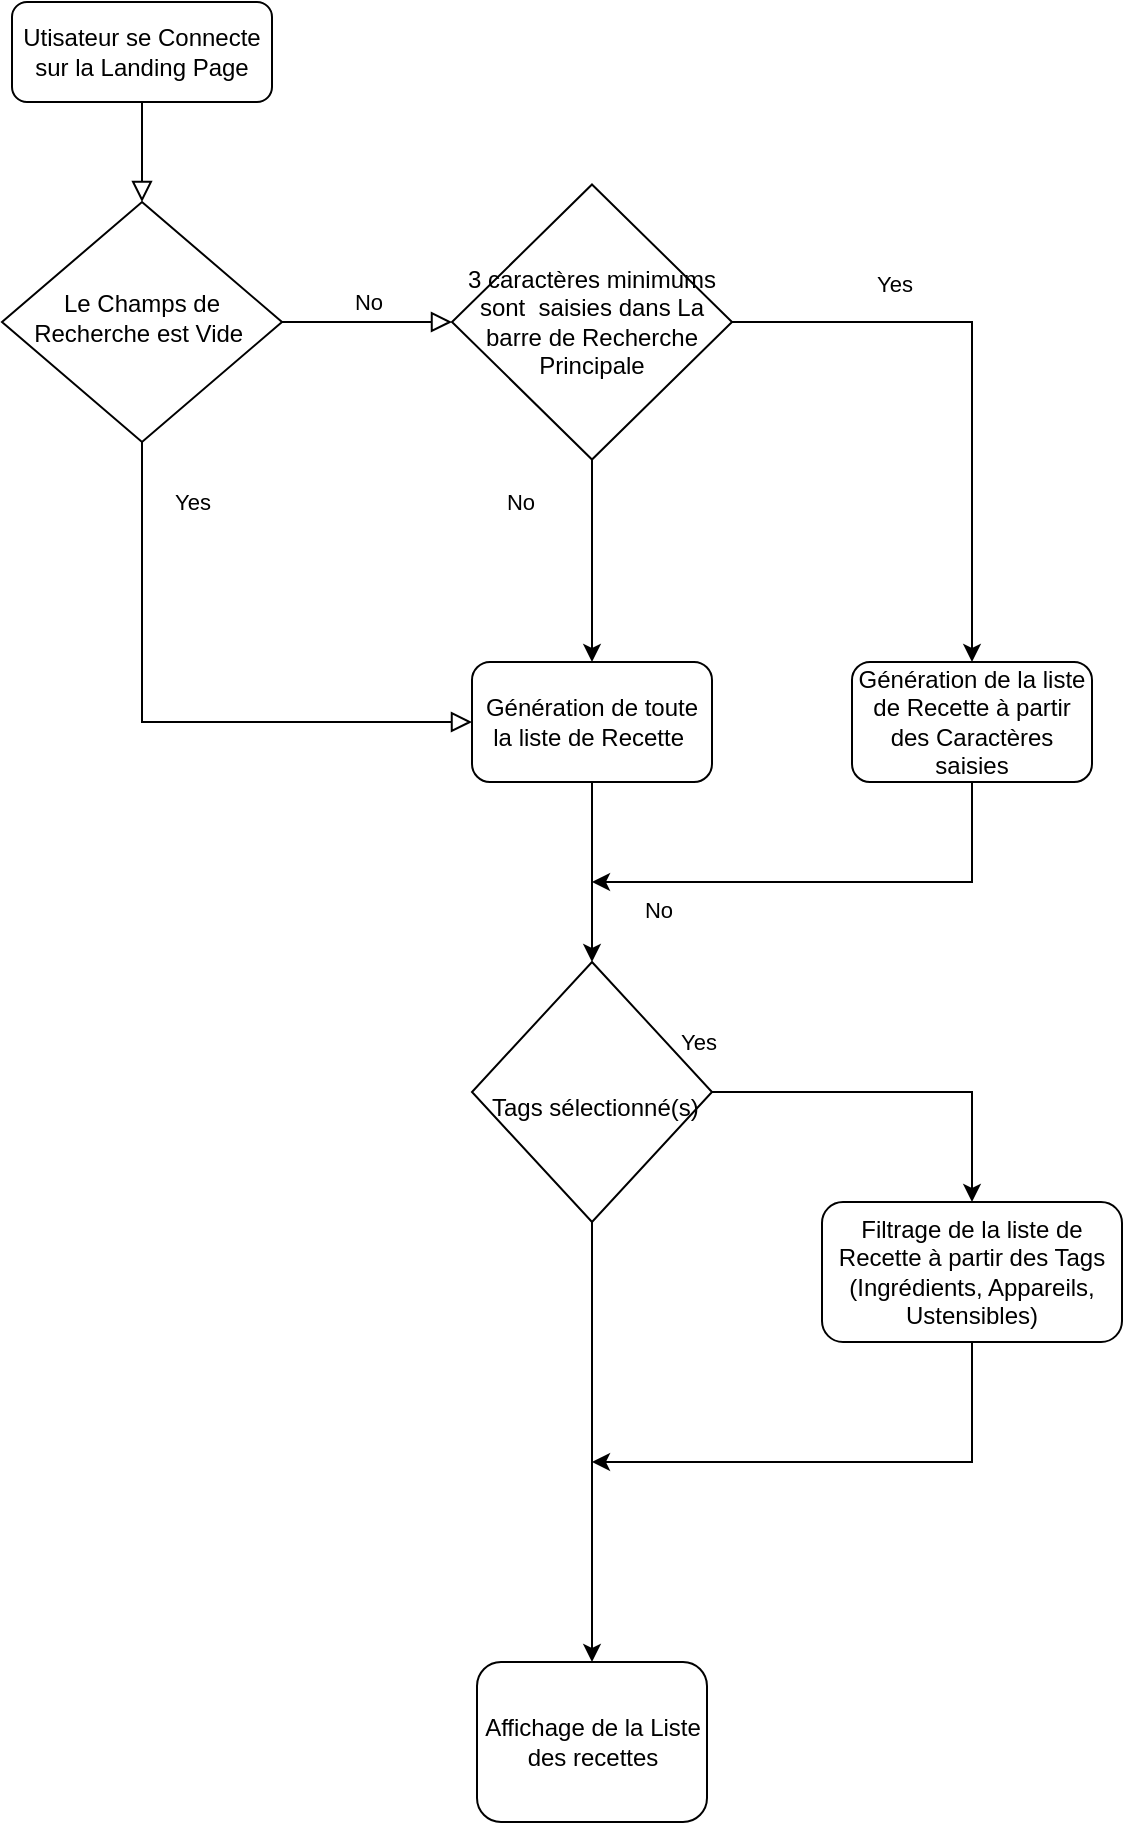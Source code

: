 <mxfile version="18.0.7" type="github">
  <diagram id="C5RBs43oDa-KdzZeNtuy" name="Page-1">
    <mxGraphModel dx="1038" dy="579" grid="1" gridSize="10" guides="1" tooltips="1" connect="1" arrows="1" fold="1" page="1" pageScale="1" pageWidth="827" pageHeight="1169" math="0" shadow="0">
      <root>
        <mxCell id="WIyWlLk6GJQsqaUBKTNV-0" />
        <mxCell id="WIyWlLk6GJQsqaUBKTNV-1" parent="WIyWlLk6GJQsqaUBKTNV-0" />
        <mxCell id="WIyWlLk6GJQsqaUBKTNV-2" value="" style="rounded=0;html=1;jettySize=auto;orthogonalLoop=1;fontSize=11;endArrow=block;endFill=0;endSize=8;strokeWidth=1;shadow=0;labelBackgroundColor=none;edgeStyle=orthogonalEdgeStyle;" parent="WIyWlLk6GJQsqaUBKTNV-1" source="WIyWlLk6GJQsqaUBKTNV-3" target="WIyWlLk6GJQsqaUBKTNV-6" edge="1">
          <mxGeometry relative="1" as="geometry" />
        </mxCell>
        <mxCell id="WIyWlLk6GJQsqaUBKTNV-3" value="Utisateur se Connecte&lt;br&gt;sur la Landing Page" style="rounded=1;whiteSpace=wrap;html=1;fontSize=12;glass=0;strokeWidth=1;shadow=0;" parent="WIyWlLk6GJQsqaUBKTNV-1" vertex="1">
          <mxGeometry x="160" y="40" width="130" height="50" as="geometry" />
        </mxCell>
        <mxCell id="WIyWlLk6GJQsqaUBKTNV-5" value="No" style="edgeStyle=orthogonalEdgeStyle;rounded=0;html=1;jettySize=auto;orthogonalLoop=1;fontSize=11;endArrow=block;endFill=0;endSize=8;strokeWidth=1;shadow=0;labelBackgroundColor=none;entryX=0;entryY=0.5;entryDx=0;entryDy=0;" parent="WIyWlLk6GJQsqaUBKTNV-1" source="WIyWlLk6GJQsqaUBKTNV-6" target="HcrZf0lqop2rZ3PRoa04-0" edge="1">
          <mxGeometry y="10" relative="1" as="geometry">
            <mxPoint as="offset" />
            <mxPoint x="410" y="260" as="targetPoint" />
          </mxGeometry>
        </mxCell>
        <mxCell id="WIyWlLk6GJQsqaUBKTNV-6" value="Le Champs de Recherche est Vide&amp;nbsp;" style="rhombus;whiteSpace=wrap;html=1;shadow=0;fontFamily=Helvetica;fontSize=12;align=center;strokeWidth=1;spacing=6;spacingTop=-4;" parent="WIyWlLk6GJQsqaUBKTNV-1" vertex="1">
          <mxGeometry x="155" y="140" width="140" height="120" as="geometry" />
        </mxCell>
        <mxCell id="HcrZf0lqop2rZ3PRoa04-4" value="" style="group" vertex="1" connectable="0" parent="WIyWlLk6GJQsqaUBKTNV-1">
          <mxGeometry x="392.5" y="870" width="115" height="80" as="geometry" />
        </mxCell>
        <mxCell id="HcrZf0lqop2rZ3PRoa04-3" value="Affichage de la Liste des recettes" style="rounded=1;whiteSpace=wrap;html=1;" vertex="1" parent="HcrZf0lqop2rZ3PRoa04-4">
          <mxGeometry width="115" height="80" as="geometry" />
        </mxCell>
        <mxCell id="HcrZf0lqop2rZ3PRoa04-0" value="3 caractères minimums sont&amp;nbsp; saisies dans La barre de Recherche Principale" style="rhombus;whiteSpace=wrap;html=1;" vertex="1" parent="WIyWlLk6GJQsqaUBKTNV-1">
          <mxGeometry x="380" y="131.25" width="140" height="137.5" as="geometry" />
        </mxCell>
        <mxCell id="WIyWlLk6GJQsqaUBKTNV-4" value="Yes" style="rounded=0;html=1;jettySize=auto;orthogonalLoop=1;fontSize=11;endArrow=block;endFill=0;endSize=8;strokeWidth=1;shadow=0;labelBackgroundColor=none;edgeStyle=orthogonalEdgeStyle;entryX=0;entryY=0.5;entryDx=0;entryDy=0;" parent="WIyWlLk6GJQsqaUBKTNV-1" source="WIyWlLk6GJQsqaUBKTNV-6" target="HcrZf0lqop2rZ3PRoa04-18" edge="1">
          <mxGeometry x="-0.803" y="25" relative="1" as="geometry">
            <mxPoint as="offset" />
            <mxPoint x="280" y="520" as="targetPoint" />
            <Array as="points">
              <mxPoint x="225" y="400" />
            </Array>
          </mxGeometry>
        </mxCell>
        <mxCell id="HcrZf0lqop2rZ3PRoa04-8" value="" style="endArrow=classic;html=1;rounded=0;exitX=0.5;exitY=1;exitDx=0;exitDy=0;" edge="1" parent="WIyWlLk6GJQsqaUBKTNV-1" source="HcrZf0lqop2rZ3PRoa04-0" target="HcrZf0lqop2rZ3PRoa04-18">
          <mxGeometry width="50" height="50" relative="1" as="geometry">
            <mxPoint x="550" y="160" as="sourcePoint" />
            <mxPoint x="710" y="370" as="targetPoint" />
            <Array as="points" />
          </mxGeometry>
        </mxCell>
        <mxCell id="HcrZf0lqop2rZ3PRoa04-9" value="No&lt;br&gt;" style="edgeLabel;html=1;align=center;verticalAlign=middle;resizable=0;points=[];" vertex="1" connectable="0" parent="HcrZf0lqop2rZ3PRoa04-8">
          <mxGeometry x="-0.563" relative="1" as="geometry">
            <mxPoint x="-36" y="-1" as="offset" />
          </mxGeometry>
        </mxCell>
        <mxCell id="HcrZf0lqop2rZ3PRoa04-12" value="" style="endArrow=classic;html=1;rounded=0;exitX=1;exitY=0.5;exitDx=0;exitDy=0;" edge="1" parent="WIyWlLk6GJQsqaUBKTNV-1" source="HcrZf0lqop2rZ3PRoa04-0" target="HcrZf0lqop2rZ3PRoa04-14">
          <mxGeometry width="50" height="50" relative="1" as="geometry">
            <mxPoint x="790" y="150" as="sourcePoint" />
            <mxPoint x="480" y="450" as="targetPoint" />
            <Array as="points">
              <mxPoint x="640" y="200" />
            </Array>
          </mxGeometry>
        </mxCell>
        <mxCell id="HcrZf0lqop2rZ3PRoa04-13" value="Yes" style="edgeLabel;html=1;align=center;verticalAlign=middle;resizable=0;points=[];" vertex="1" connectable="0" parent="HcrZf0lqop2rZ3PRoa04-12">
          <mxGeometry x="-0.21" y="-2" relative="1" as="geometry">
            <mxPoint x="-34" y="-21" as="offset" />
          </mxGeometry>
        </mxCell>
        <mxCell id="HcrZf0lqop2rZ3PRoa04-14" value="Génération de la liste de Recette à partir des Caractères saisies" style="rounded=1;whiteSpace=wrap;html=1;" vertex="1" parent="WIyWlLk6GJQsqaUBKTNV-1">
          <mxGeometry x="580" y="370" width="120" height="60" as="geometry" />
        </mxCell>
        <mxCell id="HcrZf0lqop2rZ3PRoa04-15" value="Filtrage de la liste de Recette à partir des Tags (Ingrédients, Appareils, Ustensibles)" style="rounded=1;whiteSpace=wrap;html=1;" vertex="1" parent="WIyWlLk6GJQsqaUBKTNV-1">
          <mxGeometry x="565" y="640" width="150" height="70" as="geometry" />
        </mxCell>
        <mxCell id="HcrZf0lqop2rZ3PRoa04-16" value="" style="endArrow=classic;html=1;rounded=0;exitX=0.5;exitY=1;exitDx=0;exitDy=0;" edge="1" parent="WIyWlLk6GJQsqaUBKTNV-1" source="HcrZf0lqop2rZ3PRoa04-14">
          <mxGeometry width="50" height="50" relative="1" as="geometry">
            <mxPoint x="400" y="490" as="sourcePoint" />
            <mxPoint x="450" y="480" as="targetPoint" />
            <Array as="points">
              <mxPoint x="640" y="480" />
            </Array>
          </mxGeometry>
        </mxCell>
        <mxCell id="HcrZf0lqop2rZ3PRoa04-18" value="Génération de toute la liste de Recette&amp;nbsp;" style="rounded=1;whiteSpace=wrap;html=1;" vertex="1" parent="WIyWlLk6GJQsqaUBKTNV-1">
          <mxGeometry x="390" y="370" width="120" height="60" as="geometry" />
        </mxCell>
        <mxCell id="HcrZf0lqop2rZ3PRoa04-19" value="" style="endArrow=classic;html=1;rounded=0;exitX=0.5;exitY=1;exitDx=0;exitDy=0;entryX=0.5;entryY=0;entryDx=0;entryDy=0;" edge="1" parent="WIyWlLk6GJQsqaUBKTNV-1" source="HcrZf0lqop2rZ3PRoa04-18" target="HcrZf0lqop2rZ3PRoa04-25">
          <mxGeometry width="50" height="50" relative="1" as="geometry">
            <mxPoint x="380" y="510" as="sourcePoint" />
            <mxPoint x="680" y="500" as="targetPoint" />
            <Array as="points" />
          </mxGeometry>
        </mxCell>
        <mxCell id="HcrZf0lqop2rZ3PRoa04-25" value="&lt;br&gt;&amp;nbsp;Tags sélectionné(s)" style="rhombus;whiteSpace=wrap;html=1;" vertex="1" parent="WIyWlLk6GJQsqaUBKTNV-1">
          <mxGeometry x="390" y="520" width="120" height="130" as="geometry" />
        </mxCell>
        <mxCell id="HcrZf0lqop2rZ3PRoa04-26" value="" style="endArrow=classic;html=1;rounded=0;entryX=0.5;entryY=0;entryDx=0;entryDy=0;exitX=1;exitY=0.5;exitDx=0;exitDy=0;" edge="1" parent="WIyWlLk6GJQsqaUBKTNV-1" source="HcrZf0lqop2rZ3PRoa04-25" target="HcrZf0lqop2rZ3PRoa04-15">
          <mxGeometry width="50" height="50" relative="1" as="geometry">
            <mxPoint x="610" y="680" as="sourcePoint" />
            <mxPoint x="530" y="600" as="targetPoint" />
            <Array as="points">
              <mxPoint x="640" y="585" />
            </Array>
          </mxGeometry>
        </mxCell>
        <mxCell id="HcrZf0lqop2rZ3PRoa04-30" value="Yes" style="edgeLabel;html=1;align=center;verticalAlign=middle;resizable=0;points=[];" vertex="1" connectable="0" parent="HcrZf0lqop2rZ3PRoa04-26">
          <mxGeometry x="-0.309" y="4" relative="1" as="geometry">
            <mxPoint x="-71" y="-21" as="offset" />
          </mxGeometry>
        </mxCell>
        <mxCell id="HcrZf0lqop2rZ3PRoa04-27" value="" style="endArrow=classic;html=1;rounded=0;entryX=0.5;entryY=0;entryDx=0;entryDy=0;exitX=0.5;exitY=1;exitDx=0;exitDy=0;" edge="1" parent="WIyWlLk6GJQsqaUBKTNV-1" source="HcrZf0lqop2rZ3PRoa04-25" target="HcrZf0lqop2rZ3PRoa04-3">
          <mxGeometry width="50" height="50" relative="1" as="geometry">
            <mxPoint x="450" y="660" as="sourcePoint" />
            <mxPoint x="282.5" y="980" as="targetPoint" />
            <Array as="points">
              <mxPoint x="450" y="780" />
            </Array>
          </mxGeometry>
        </mxCell>
        <mxCell id="HcrZf0lqop2rZ3PRoa04-28" value="No" style="edgeLabel;html=1;align=center;verticalAlign=middle;resizable=0;points=[];" vertex="1" connectable="0" parent="HcrZf0lqop2rZ3PRoa04-27">
          <mxGeometry x="0.389" y="-1" relative="1" as="geometry">
            <mxPoint x="34" y="-309" as="offset" />
          </mxGeometry>
        </mxCell>
        <mxCell id="HcrZf0lqop2rZ3PRoa04-31" value="" style="endArrow=classic;html=1;rounded=0;exitX=0.5;exitY=1;exitDx=0;exitDy=0;" edge="1" parent="WIyWlLk6GJQsqaUBKTNV-1" source="HcrZf0lqop2rZ3PRoa04-15">
          <mxGeometry width="50" height="50" relative="1" as="geometry">
            <mxPoint x="380" y="970" as="sourcePoint" />
            <mxPoint x="450" y="770" as="targetPoint" />
            <Array as="points">
              <mxPoint x="640" y="770" />
            </Array>
          </mxGeometry>
        </mxCell>
      </root>
    </mxGraphModel>
  </diagram>
</mxfile>
